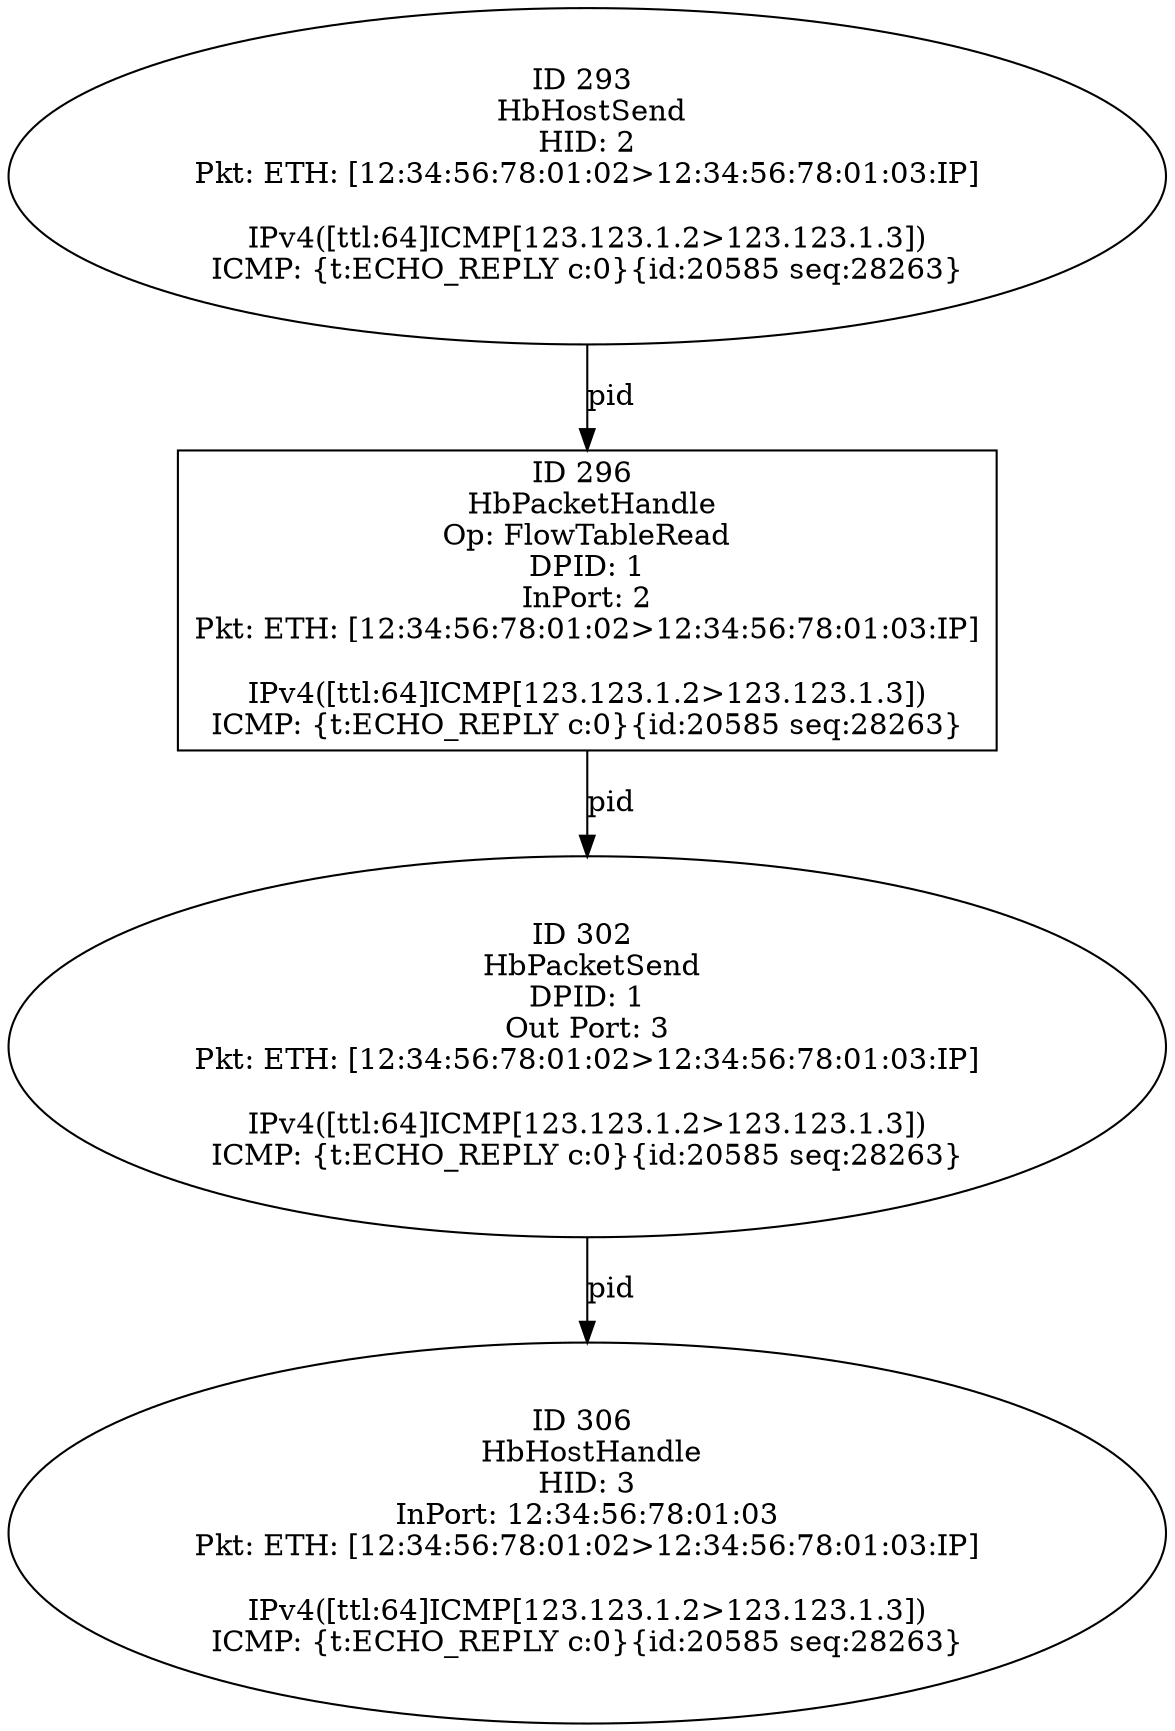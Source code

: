 strict digraph G {
296 [shape=box, event=<HbPacketHandle, eid: 296>, label="ID 296 
 HbPacketHandle
Op: FlowTableRead
DPID: 1
InPort: 2
Pkt: ETH: [12:34:56:78:01:02>12:34:56:78:01:03:IP]

IPv4([ttl:64]ICMP[123.123.1.2>123.123.1.3])
ICMP: {t:ECHO_REPLY c:0}{id:20585 seq:28263}"];
306 [shape=oval, event=<HbHostHandle, eid: 306>, label="ID 306 
 HbHostHandle
HID: 3
InPort: 12:34:56:78:01:03
Pkt: ETH: [12:34:56:78:01:02>12:34:56:78:01:03:IP]

IPv4([ttl:64]ICMP[123.123.1.2>123.123.1.3])
ICMP: {t:ECHO_REPLY c:0}{id:20585 seq:28263}"];
293 [shape=oval, event=<HbHostSend, eid: 293>, label="ID 293 
 HbHostSend
HID: 2
Pkt: ETH: [12:34:56:78:01:02>12:34:56:78:01:03:IP]

IPv4([ttl:64]ICMP[123.123.1.2>123.123.1.3])
ICMP: {t:ECHO_REPLY c:0}{id:20585 seq:28263}"];
302 [shape=oval, event=<HbPacketSend, eid: 302>, label="ID 302 
 HbPacketSend
DPID: 1
Out Port: 3
Pkt: ETH: [12:34:56:78:01:02>12:34:56:78:01:03:IP]

IPv4([ttl:64]ICMP[123.123.1.2>123.123.1.3])
ICMP: {t:ECHO_REPLY c:0}{id:20585 seq:28263}"];
296 -> 302  [rel=pid, label=pid];
293 -> 296  [rel=pid, label=pid];
302 -> 306  [rel=pid, label=pid];
}

